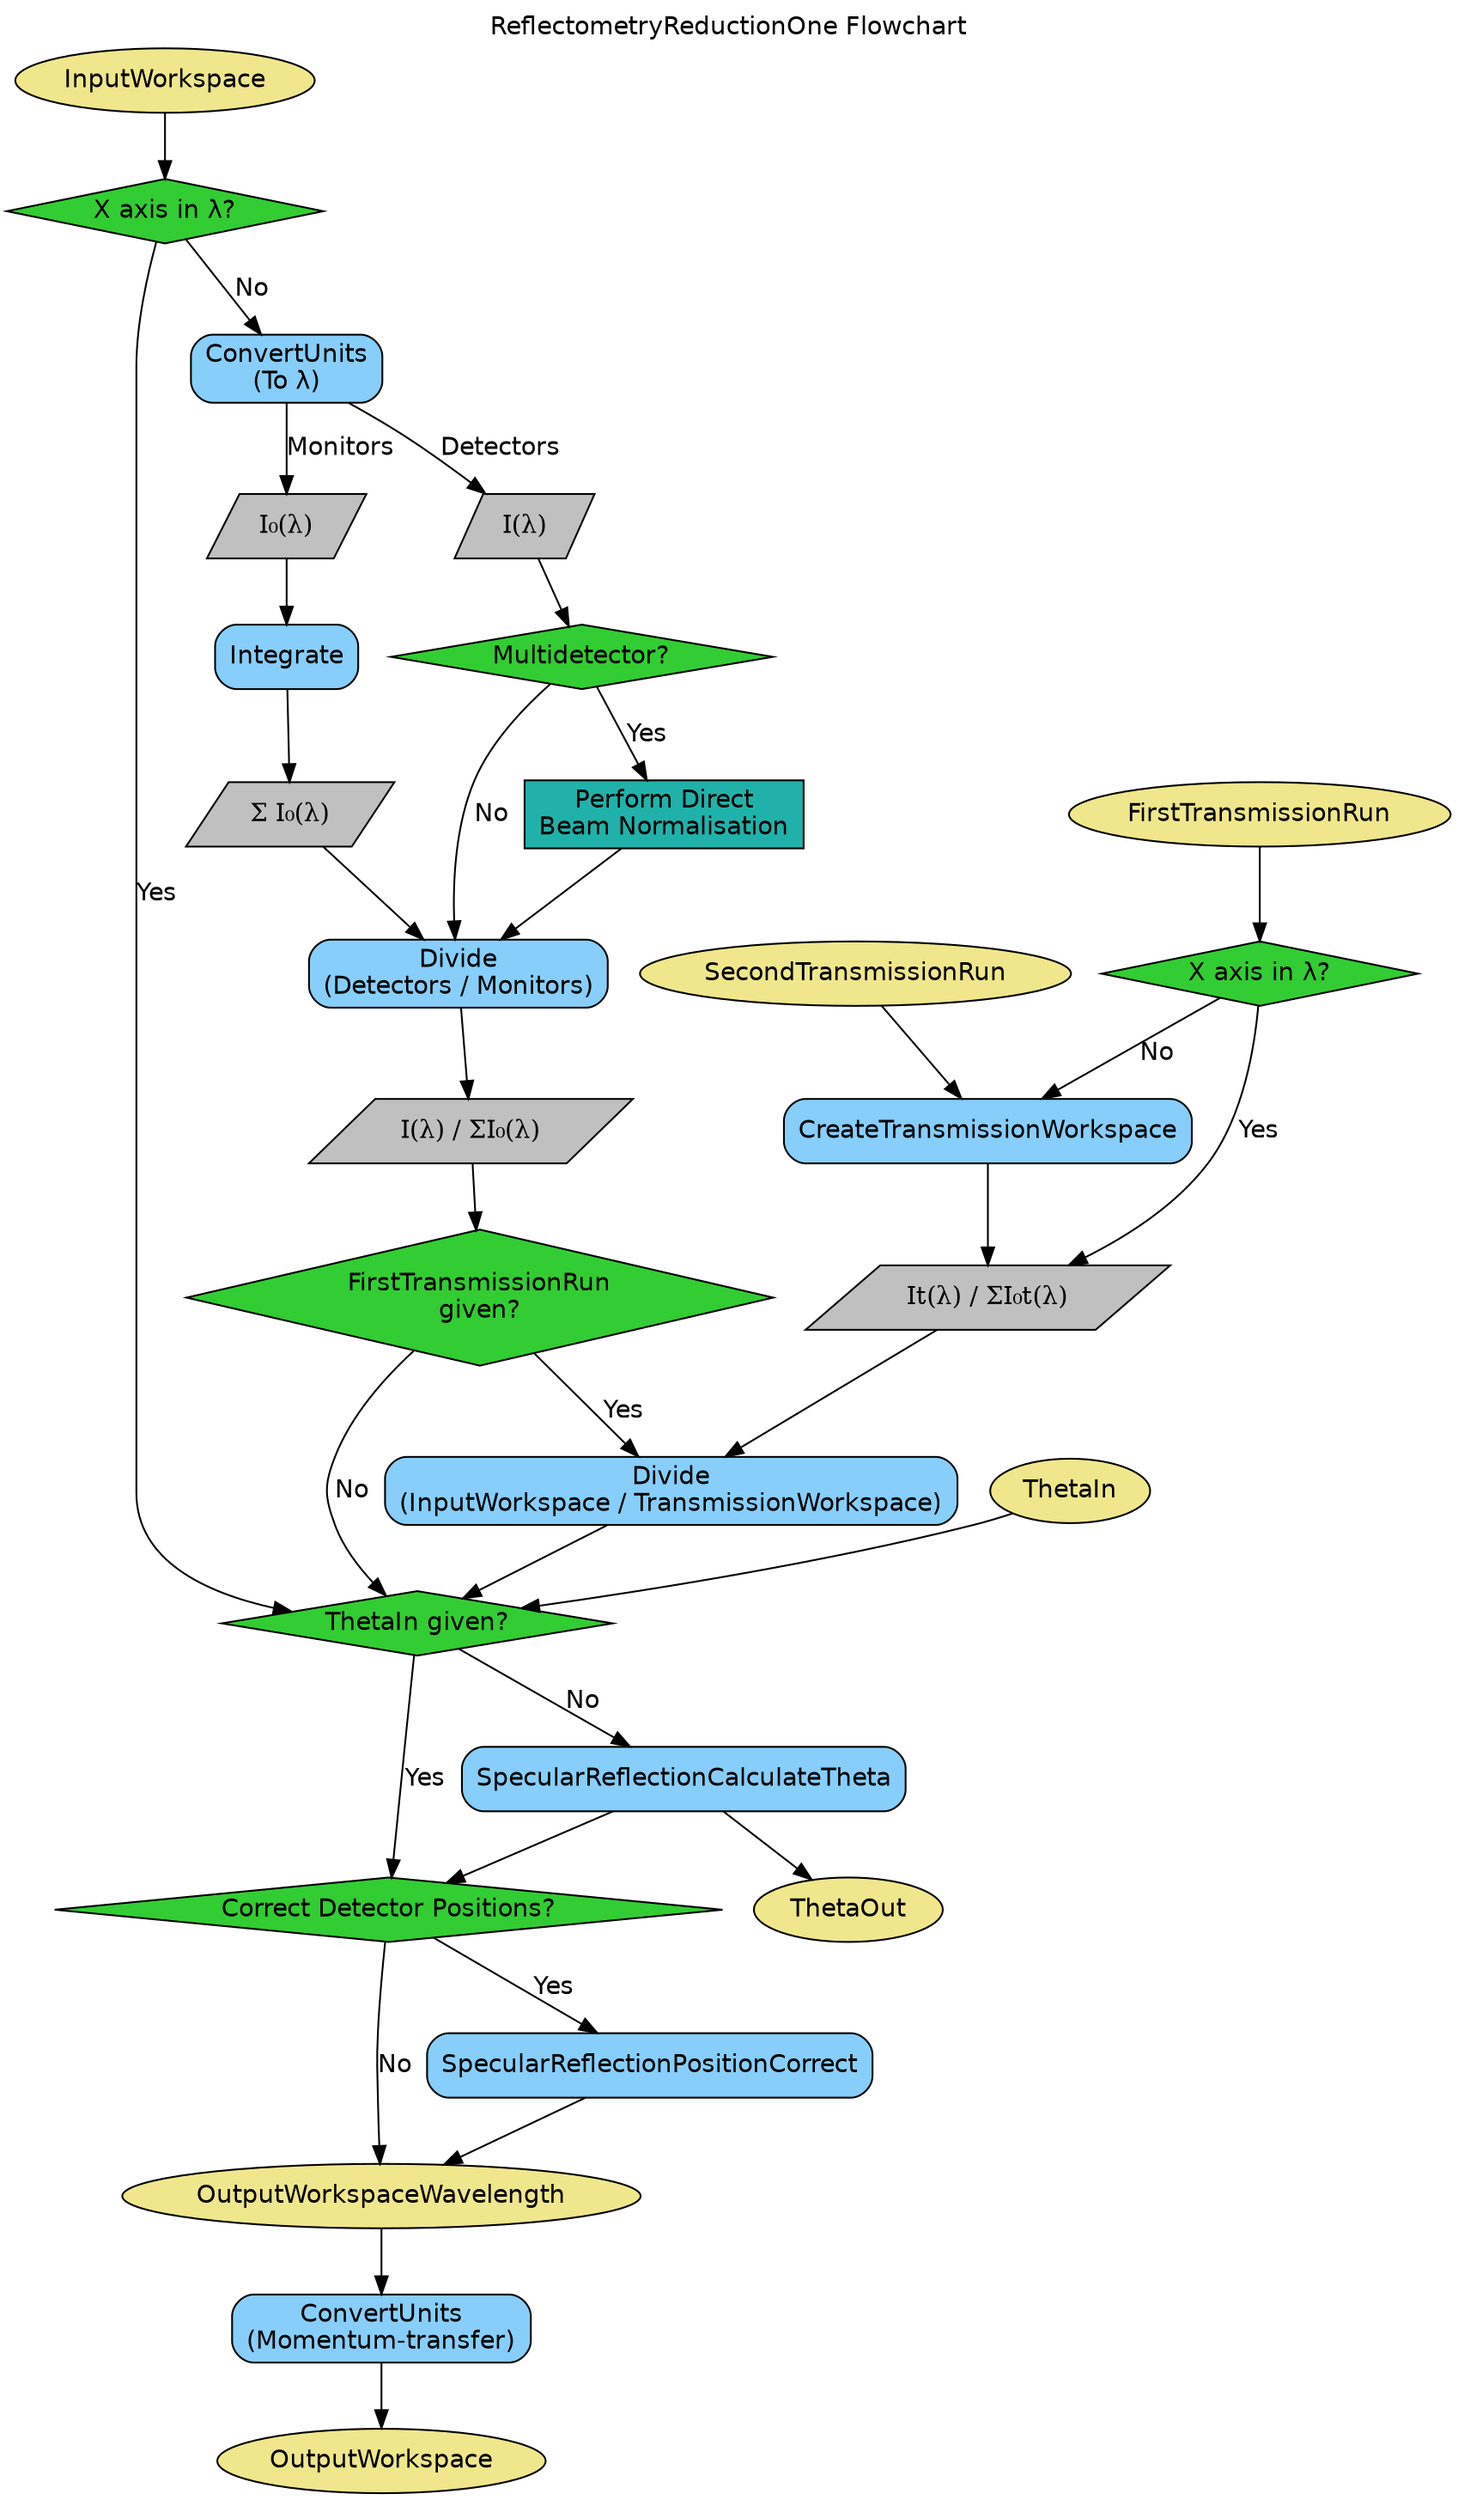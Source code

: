 digraph ReflectometryReductionOne {
  label = "ReflectometryReductionOne Flowchart"
  fontname = Helvetica
  labelloc = t

  node[fontname="Helvetica", style = filled]
  edge[fontname="Helvetica"]

  subgraph params {
    node[fillcolor = khaki, shape = oval]
    inputWorkspace    [label="InputWorkspace"]
    firstTransRun     [label="FirstTransmissionRun"]
    secondTransRun    [label="SecondTransmissionRun"]
    outputWorkspaceWL [label="OutputWorkspaceWavelength"]
    outputWorkspaceMT [label="OutputWorkspace"]
    thetaIn           [label="ThetaIn"]
    thetaOut          [label="ThetaOut"]
  }

  subgraph decisions {
    node[fillcolor = limegreen, shape = diamond]
    checkXUnit      [label="X axis in &lambda;?"]
    checkMultDet    [label="Multidetector?"]
    checkTransRun   [label="FirstTransmissionRun\ngiven?"]
    checkTransUnits [label="X axis in &lambda;?"]
    checkThetaIn    [label="ThetaIn given?"]
    checkCorDetPos  [label="Correct Detector Positions?"]
  }

  subgraph algorithms {
    node[style = "rounded,filled", fillcolor = lightskyblue, shape = rectangle]
    calcTheta       [label="SpecularReflectionCalculateTheta"]
    convertToMT     [label="ConvertUnits\n(Momentum-transfer)"]
    convertToWL     [label="ConvertUnits\n(To &lambda;)"]
    createTransWS   [label="CreateTransmissionWorkspace"]
    divideDetMon    [label="Divide\n(Detectors / Monitors)"]
    divideTrans     [label="Divide\n(InputWorkspace / TransmissionWorkspace)"]
    intMon          [label="Integrate"]
    specRefPosCor   [label="SpecularReflectionPositionCorrect"]
  }

  subgraph processes {
    node[fillcolor = lightseagreen, shape = rectangle]
    directBeamNorm  [label="Perform Direct\nBeam Normalisation"]
  }

  subgraph values {
    node[fontname = "Times-Roman", fillcolor = grey, shape = parallelogram]
    valMon          [label="I&#8320;(&lambda;)"]
    valDet          [label="I(&lambda;)"]
    valIntegrated   [label="&Sigma; I&#8320;(&lambda;)"]
    valInputDiv     [label="I(&lambda;) / &Sigma;I&#8320;(&lambda;)"]
    valTrans        [label="It(&lambda;) / &Sigma;I&#8320;t(&lambda;)"]
  }

  inputWorkspace    -> checkXUnit
  checkXUnit        -> checkThetaIn     [label="Yes"]
  checkXUnit        -> convertToWL      [label="No"]
  convertToWL       -> valMon           [label="Monitors"]
  convertToWL       -> valDet           [label="Detectors"]
  valMon            -> intMon
  valDet            -> checkMultDet
  intMon            -> valIntegrated
  valIntegrated     -> divideDetMon
  checkMultDet      -> directBeamNorm   [label="Yes"]
  checkMultDet      -> divideDetMon     [label="No"]
  directBeamNorm    -> divideDetMon
  divideDetMon      -> valInputDiv
  valInputDiv       -> checkTransRun
  checkTransRun     -> divideTrans      [label="Yes"]
  checkTransRun     -> checkThetaIn     [label="No"]
  firstTransRun     -> checkTransUnits
  checkTransUnits   -> valTrans         [label="Yes"]
  checkTransUnits   -> createTransWS    [label="No"]
  secondTransRun    -> createTransWS
  createTransWS     -> valTrans
  valTrans          -> divideTrans
  divideTrans       -> checkThetaIn
  thetaIn           -> checkThetaIn
  checkThetaIn      -> checkCorDetPos   [label="Yes"]
  checkThetaIn      -> calcTheta        [label="No"]
  calcTheta         -> checkCorDetPos
  calcTheta         -> thetaOut
  checkCorDetPos    -> specRefPosCor    [label="Yes"]
  checkCorDetPos    -> outputWorkspaceWL[label="No"]
  specRefPosCor     -> outputWorkspaceWL
  outputWorkspaceWL -> convertToMT
  convertToMT       -> outputWorkspaceMT
}
